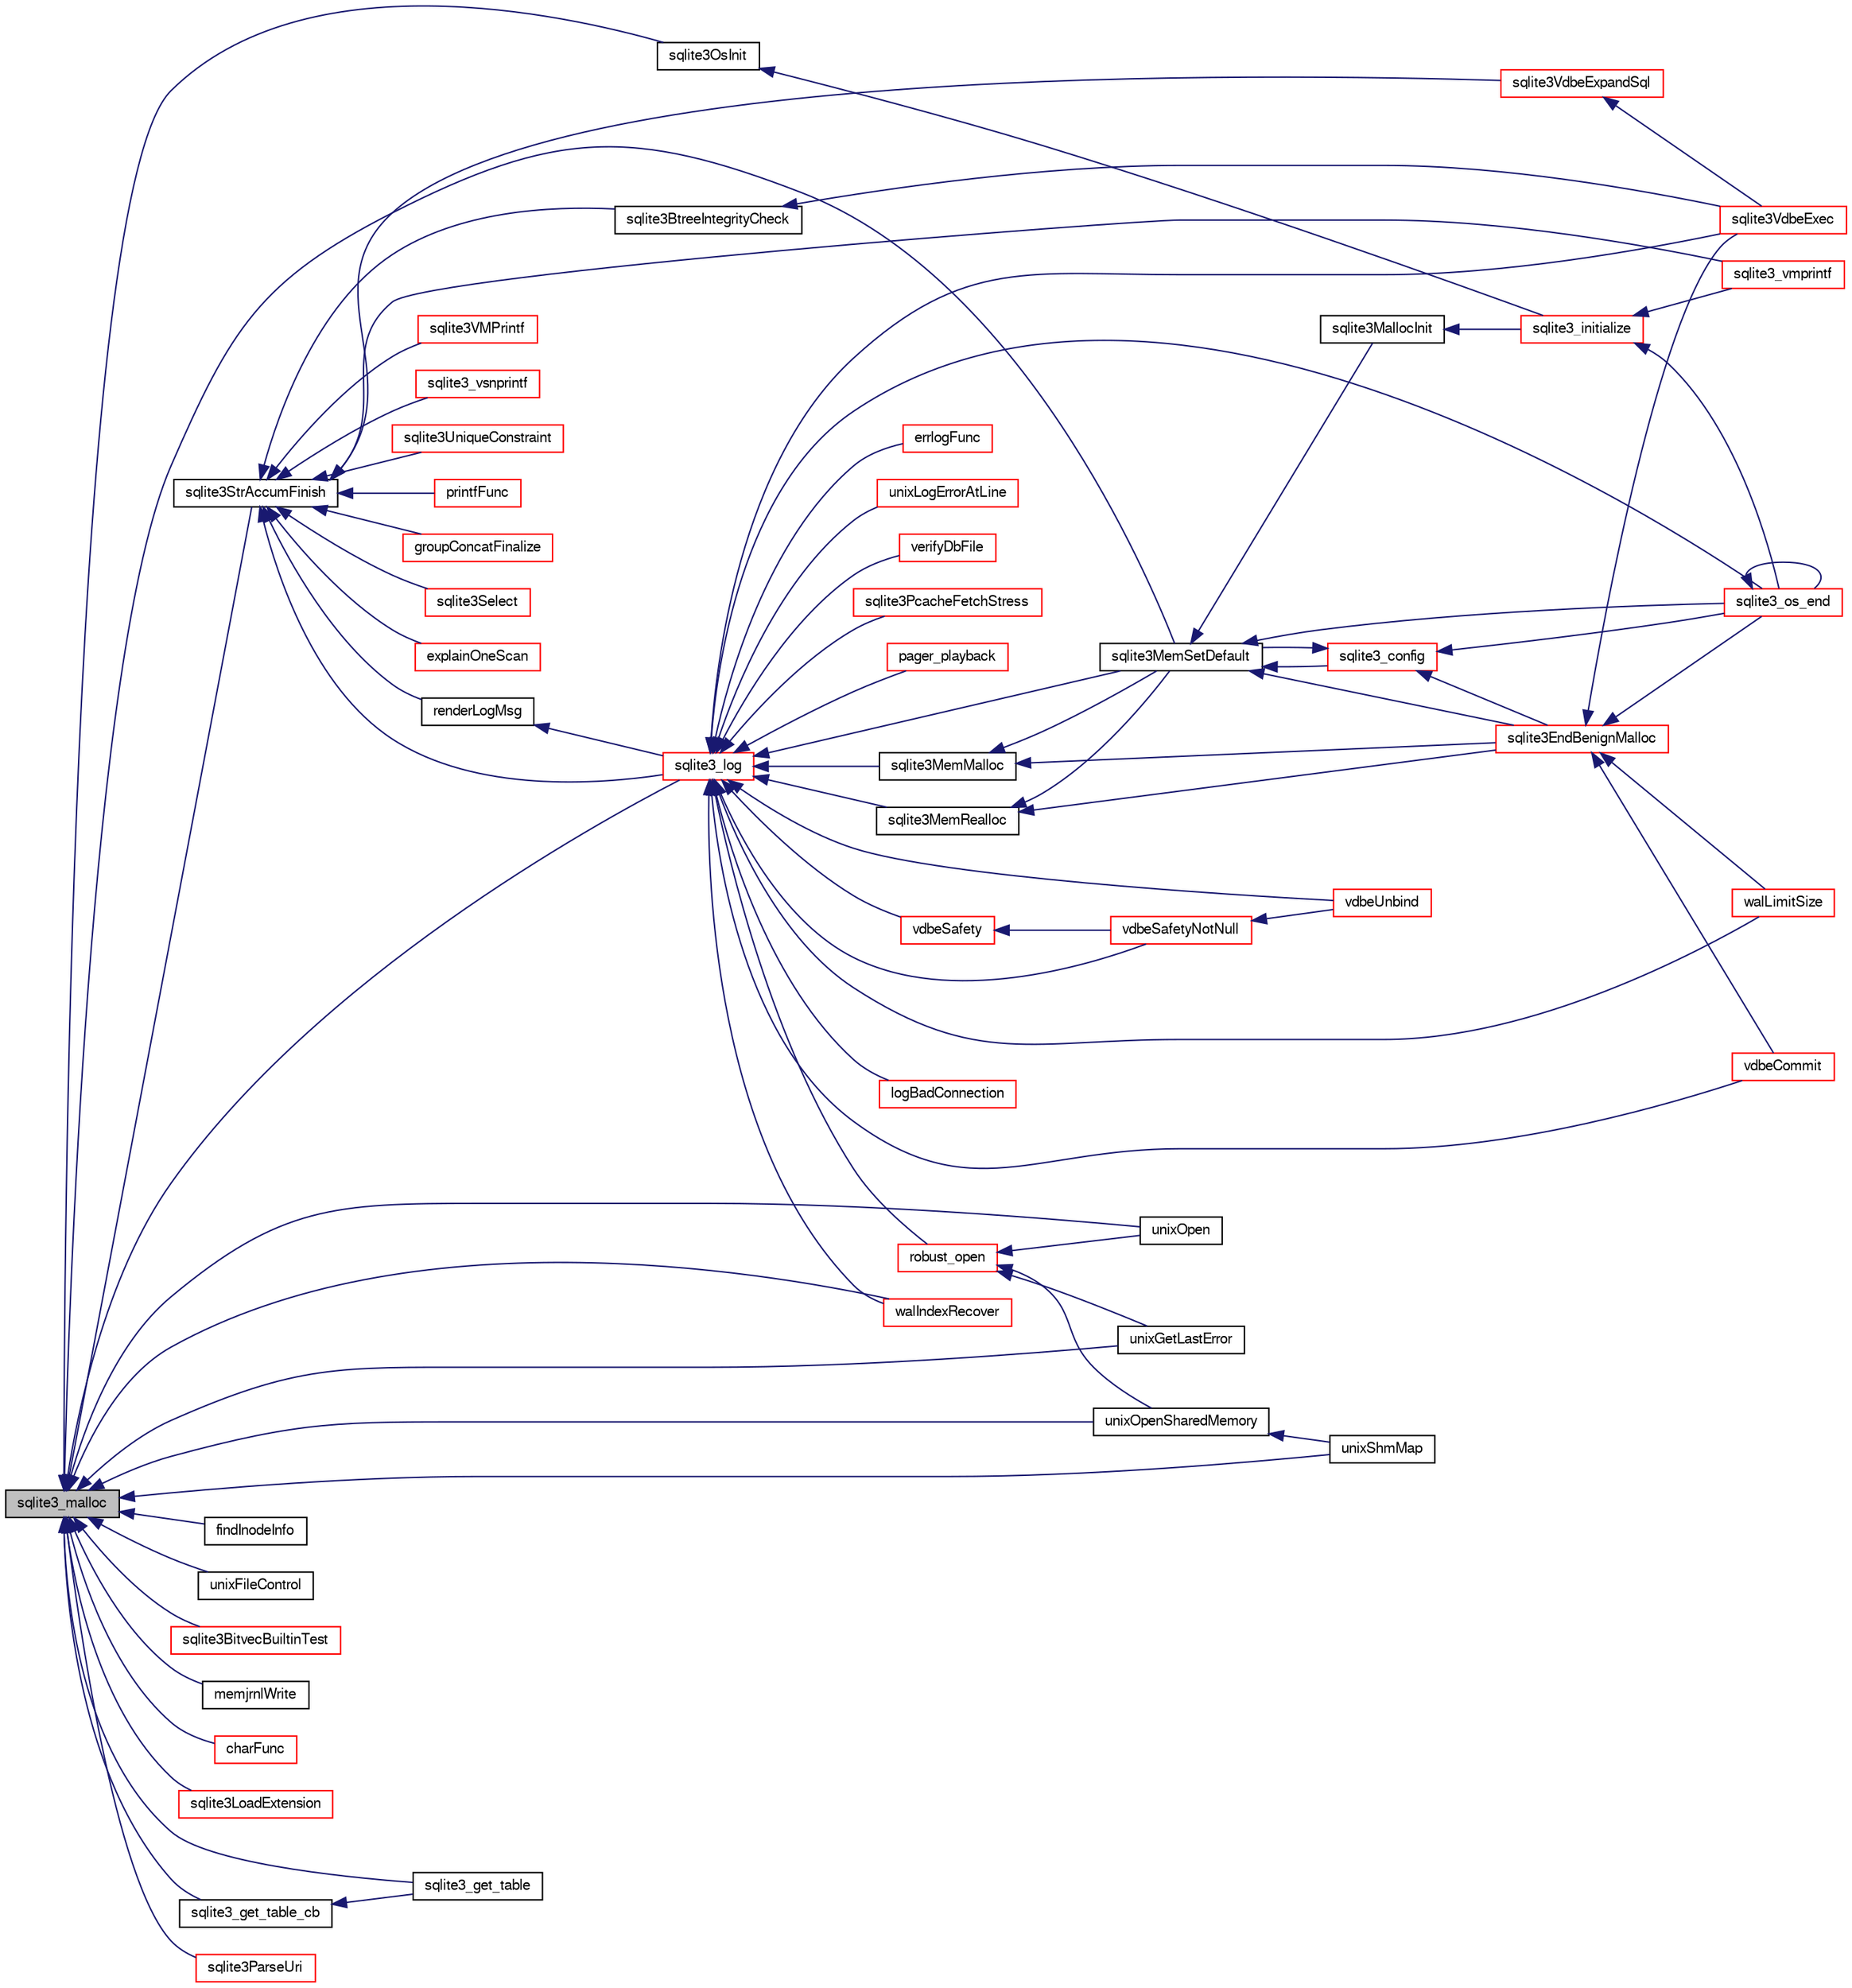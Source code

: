 digraph "sqlite3_malloc"
{
  edge [fontname="FreeSans",fontsize="10",labelfontname="FreeSans",labelfontsize="10"];
  node [fontname="FreeSans",fontsize="10",shape=record];
  rankdir="LR";
  Node342620 [label="sqlite3_malloc",height=0.2,width=0.4,color="black", fillcolor="grey75", style="filled", fontcolor="black"];
  Node342620 -> Node342621 [dir="back",color="midnightblue",fontsize="10",style="solid",fontname="FreeSans"];
  Node342621 [label="sqlite3OsInit",height=0.2,width=0.4,color="black", fillcolor="white", style="filled",URL="$sqlite3_8c.html#afeaa886fe1ca086a30fd278b1d069762"];
  Node342621 -> Node342622 [dir="back",color="midnightblue",fontsize="10",style="solid",fontname="FreeSans"];
  Node342622 [label="sqlite3_initialize",height=0.2,width=0.4,color="red", fillcolor="white", style="filled",URL="$sqlite3_8h.html#ab0c0ee2d5d4cf8b28e9572296a8861df"];
  Node342622 -> Node343185 [dir="back",color="midnightblue",fontsize="10",style="solid",fontname="FreeSans"];
  Node343185 [label="sqlite3_vmprintf",height=0.2,width=0.4,color="red", fillcolor="white", style="filled",URL="$sqlite3_8h.html#ac240de67ddf003828f16a6d9dd3fa3ca"];
  Node342622 -> Node342629 [dir="back",color="midnightblue",fontsize="10",style="solid",fontname="FreeSans"];
  Node342629 [label="sqlite3_os_end",height=0.2,width=0.4,color="red", fillcolor="white", style="filled",URL="$sqlite3_8h.html#a2288c95881ecca13d994e42b6a958906"];
  Node342629 -> Node342629 [dir="back",color="midnightblue",fontsize="10",style="solid",fontname="FreeSans"];
  Node342620 -> Node343106 [dir="back",color="midnightblue",fontsize="10",style="solid",fontname="FreeSans"];
  Node343106 [label="sqlite3MemSetDefault",height=0.2,width=0.4,color="black", fillcolor="white", style="filled",URL="$sqlite3_8c.html#a162fbfd727e92c5f8f72625b5ff62549"];
  Node343106 -> Node343042 [dir="back",color="midnightblue",fontsize="10",style="solid",fontname="FreeSans"];
  Node343042 [label="sqlite3EndBenignMalloc",height=0.2,width=0.4,color="red", fillcolor="white", style="filled",URL="$sqlite3_8c.html#a4582127cc64d483dc66c7acf9d8d8fbb"];
  Node343042 -> Node342629 [dir="back",color="midnightblue",fontsize="10",style="solid",fontname="FreeSans"];
  Node343042 -> Node343097 [dir="back",color="midnightblue",fontsize="10",style="solid",fontname="FreeSans"];
  Node343097 [label="walLimitSize",height=0.2,width=0.4,color="red", fillcolor="white", style="filled",URL="$sqlite3_8c.html#a7d814227c8fb4a3441c42e9f2fdade3b"];
  Node343042 -> Node342907 [dir="back",color="midnightblue",fontsize="10",style="solid",fontname="FreeSans"];
  Node342907 [label="vdbeCommit",height=0.2,width=0.4,color="red", fillcolor="white", style="filled",URL="$sqlite3_8c.html#a5d7f1e0625451b987728f600cfe1b92d"];
  Node343042 -> Node342638 [dir="back",color="midnightblue",fontsize="10",style="solid",fontname="FreeSans"];
  Node342638 [label="sqlite3VdbeExec",height=0.2,width=0.4,color="red", fillcolor="white", style="filled",URL="$sqlite3_8c.html#a8ce40a614bdc56719c4d642b1e4dfb21"];
  Node343106 -> Node343107 [dir="back",color="midnightblue",fontsize="10",style="solid",fontname="FreeSans"];
  Node343107 [label="sqlite3MallocInit",height=0.2,width=0.4,color="black", fillcolor="white", style="filled",URL="$sqlite3_8c.html#a9e06f9e7cad0d83ce80ab493c9533552"];
  Node343107 -> Node342622 [dir="back",color="midnightblue",fontsize="10",style="solid",fontname="FreeSans"];
  Node343106 -> Node342629 [dir="back",color="midnightblue",fontsize="10",style="solid",fontname="FreeSans"];
  Node343106 -> Node343041 [dir="back",color="midnightblue",fontsize="10",style="solid",fontname="FreeSans"];
  Node343041 [label="sqlite3_config",height=0.2,width=0.4,color="red", fillcolor="white", style="filled",URL="$sqlite3_8h.html#a74ad420b6f26bc06a04ff6ecec8a8c91"];
  Node343041 -> Node343042 [dir="back",color="midnightblue",fontsize="10",style="solid",fontname="FreeSans"];
  Node343041 -> Node343106 [dir="back",color="midnightblue",fontsize="10",style="solid",fontname="FreeSans"];
  Node343041 -> Node342629 [dir="back",color="midnightblue",fontsize="10",style="solid",fontname="FreeSans"];
  Node342620 -> Node343111 [dir="back",color="midnightblue",fontsize="10",style="solid",fontname="FreeSans"];
  Node343111 [label="sqlite3StrAccumFinish",height=0.2,width=0.4,color="black", fillcolor="white", style="filled",URL="$sqlite3_8c.html#adb7f26b10ac1b847db6f000ef4c2e2ba"];
  Node343111 -> Node343112 [dir="back",color="midnightblue",fontsize="10",style="solid",fontname="FreeSans"];
  Node343112 [label="sqlite3VMPrintf",height=0.2,width=0.4,color="red", fillcolor="white", style="filled",URL="$sqlite3_8c.html#a05535d0982ef06fbc2ee8195ebbae689"];
  Node343111 -> Node343185 [dir="back",color="midnightblue",fontsize="10",style="solid",fontname="FreeSans"];
  Node343111 -> Node343193 [dir="back",color="midnightblue",fontsize="10",style="solid",fontname="FreeSans"];
  Node343193 [label="sqlite3_vsnprintf",height=0.2,width=0.4,color="red", fillcolor="white", style="filled",URL="$sqlite3_8h.html#a095af9d57b6df1b95a77df71b9bce062"];
  Node343111 -> Node343295 [dir="back",color="midnightblue",fontsize="10",style="solid",fontname="FreeSans"];
  Node343295 [label="renderLogMsg",height=0.2,width=0.4,color="black", fillcolor="white", style="filled",URL="$sqlite3_8c.html#a7a02b43ce0a27bb52085c7f446d115af"];
  Node343295 -> Node343296 [dir="back",color="midnightblue",fontsize="10",style="solid",fontname="FreeSans"];
  Node343296 [label="sqlite3_log",height=0.2,width=0.4,color="red", fillcolor="white", style="filled",URL="$sqlite3_8h.html#a298c9699bf9c143662c6b1fec4b2dc3b"];
  Node343296 -> Node343297 [dir="back",color="midnightblue",fontsize="10",style="solid",fontname="FreeSans"];
  Node343297 [label="sqlite3MemMalloc",height=0.2,width=0.4,color="black", fillcolor="white", style="filled",URL="$sqlite3_8c.html#a53157f1a669f949332f44ca9f15c0a43"];
  Node343297 -> Node343042 [dir="back",color="midnightblue",fontsize="10",style="solid",fontname="FreeSans"];
  Node343297 -> Node343106 [dir="back",color="midnightblue",fontsize="10",style="solid",fontname="FreeSans"];
  Node343296 -> Node343298 [dir="back",color="midnightblue",fontsize="10",style="solid",fontname="FreeSans"];
  Node343298 [label="sqlite3MemRealloc",height=0.2,width=0.4,color="black", fillcolor="white", style="filled",URL="$sqlite3_8c.html#addd043cc5742c3b0cf536763cd4e6948"];
  Node343298 -> Node343042 [dir="back",color="midnightblue",fontsize="10",style="solid",fontname="FreeSans"];
  Node343298 -> Node343106 [dir="back",color="midnightblue",fontsize="10",style="solid",fontname="FreeSans"];
  Node343296 -> Node343106 [dir="back",color="midnightblue",fontsize="10",style="solid",fontname="FreeSans"];
  Node343296 -> Node343299 [dir="back",color="midnightblue",fontsize="10",style="solid",fontname="FreeSans"];
  Node343299 [label="logBadConnection",height=0.2,width=0.4,color="red", fillcolor="white", style="filled",URL="$sqlite3_8c.html#a8aa249fac852b22bb1227e2bc2921f11"];
  Node343296 -> Node343305 [dir="back",color="midnightblue",fontsize="10",style="solid",fontname="FreeSans"];
  Node343305 [label="robust_open",height=0.2,width=0.4,color="red", fillcolor="white", style="filled",URL="$sqlite3_8c.html#a0eb989e531821c6a1deb85a3ba0021c0"];
  Node343305 -> Node343036 [dir="back",color="midnightblue",fontsize="10",style="solid",fontname="FreeSans"];
  Node343036 [label="unixOpenSharedMemory",height=0.2,width=0.4,color="black", fillcolor="white", style="filled",URL="$sqlite3_8c.html#a30775afa2e08ca6ddc7853326afed7c7"];
  Node343036 -> Node343037 [dir="back",color="midnightblue",fontsize="10",style="solid",fontname="FreeSans"];
  Node343037 [label="unixShmMap",height=0.2,width=0.4,color="black", fillcolor="white", style="filled",URL="$sqlite3_8c.html#aeaa77f0ab08a4f4ee5f86e8c9727e974"];
  Node343305 -> Node342628 [dir="back",color="midnightblue",fontsize="10",style="solid",fontname="FreeSans"];
  Node342628 [label="unixOpen",height=0.2,width=0.4,color="black", fillcolor="white", style="filled",URL="$sqlite3_8c.html#a8ed5efc47b6e14f7805cd1bb9b215775"];
  Node343305 -> Node343207 [dir="back",color="midnightblue",fontsize="10",style="solid",fontname="FreeSans"];
  Node343207 [label="unixGetLastError",height=0.2,width=0.4,color="black", fillcolor="white", style="filled",URL="$sqlite3_8c.html#aed1e42f49d74b419c3c85b559dd61240"];
  Node343296 -> Node343307 [dir="back",color="midnightblue",fontsize="10",style="solid",fontname="FreeSans"];
  Node343307 [label="unixLogErrorAtLine",height=0.2,width=0.4,color="red", fillcolor="white", style="filled",URL="$sqlite3_8c.html#a23b4a35445d08fc62ef2d5c3d56c1640"];
  Node343296 -> Node343321 [dir="back",color="midnightblue",fontsize="10",style="solid",fontname="FreeSans"];
  Node343321 [label="verifyDbFile",height=0.2,width=0.4,color="red", fillcolor="white", style="filled",URL="$sqlite3_8c.html#a0ff620ba7a3e7e727c37c0b172d12c66"];
  Node343296 -> Node342629 [dir="back",color="midnightblue",fontsize="10",style="solid",fontname="FreeSans"];
  Node343296 -> Node343322 [dir="back",color="midnightblue",fontsize="10",style="solid",fontname="FreeSans"];
  Node343322 [label="sqlite3PcacheFetchStress",height=0.2,width=0.4,color="red", fillcolor="white", style="filled",URL="$sqlite3_8c.html#a83644ab4d77e1649ae5336b659edb351"];
  Node343296 -> Node342973 [dir="back",color="midnightblue",fontsize="10",style="solid",fontname="FreeSans"];
  Node342973 [label="pager_playback",height=0.2,width=0.4,color="red", fillcolor="white", style="filled",URL="$sqlite3_8c.html#a9d9a750a9fc76eb4b668c8a16b164a65"];
  Node343296 -> Node343224 [dir="back",color="midnightblue",fontsize="10",style="solid",fontname="FreeSans"];
  Node343224 [label="walIndexRecover",height=0.2,width=0.4,color="red", fillcolor="white", style="filled",URL="$sqlite3_8c.html#ab4ee99f3710323acbeb6c495dd18d205"];
  Node343296 -> Node343097 [dir="back",color="midnightblue",fontsize="10",style="solid",fontname="FreeSans"];
  Node343296 -> Node342907 [dir="back",color="midnightblue",fontsize="10",style="solid",fontname="FreeSans"];
  Node343296 -> Node343323 [dir="back",color="midnightblue",fontsize="10",style="solid",fontname="FreeSans"];
  Node343323 [label="vdbeSafety",height=0.2,width=0.4,color="red", fillcolor="white", style="filled",URL="$sqlite3_8c.html#ad376f1aa66b2801fa8fb2fb134f370fd"];
  Node343323 -> Node343324 [dir="back",color="midnightblue",fontsize="10",style="solid",fontname="FreeSans"];
  Node343324 [label="vdbeSafetyNotNull",height=0.2,width=0.4,color="red", fillcolor="white", style="filled",URL="$sqlite3_8c.html#a018448275e86f09d8af8033cec4cafdf"];
  Node343324 -> Node343325 [dir="back",color="midnightblue",fontsize="10",style="solid",fontname="FreeSans"];
  Node343325 [label="vdbeUnbind",height=0.2,width=0.4,color="red", fillcolor="white", style="filled",URL="$sqlite3_8c.html#ae3ca3d8a878660305a0efd0c73c9f064"];
  Node343296 -> Node343324 [dir="back",color="midnightblue",fontsize="10",style="solid",fontname="FreeSans"];
  Node343296 -> Node343325 [dir="back",color="midnightblue",fontsize="10",style="solid",fontname="FreeSans"];
  Node343296 -> Node342638 [dir="back",color="midnightblue",fontsize="10",style="solid",fontname="FreeSans"];
  Node343296 -> Node343338 [dir="back",color="midnightblue",fontsize="10",style="solid",fontname="FreeSans"];
  Node343338 [label="errlogFunc",height=0.2,width=0.4,color="red", fillcolor="white", style="filled",URL="$sqlite3_8c.html#a56d5c8e1f0a43e4c9f8864c27065393f"];
  Node343111 -> Node343296 [dir="back",color="midnightblue",fontsize="10",style="solid",fontname="FreeSans"];
  Node343111 -> Node343000 [dir="back",color="midnightblue",fontsize="10",style="solid",fontname="FreeSans"];
  Node343000 [label="sqlite3BtreeIntegrityCheck",height=0.2,width=0.4,color="black", fillcolor="white", style="filled",URL="$sqlite3_8c.html#aa00011902d9e5ba26452d147c43fa1d8"];
  Node343000 -> Node342638 [dir="back",color="midnightblue",fontsize="10",style="solid",fontname="FreeSans"];
  Node343111 -> Node343343 [dir="back",color="midnightblue",fontsize="10",style="solid",fontname="FreeSans"];
  Node343343 [label="sqlite3VdbeExpandSql",height=0.2,width=0.4,color="red", fillcolor="white", style="filled",URL="$sqlite3_8c.html#a5a497837d5d69b92e7bca23673589c69"];
  Node343343 -> Node342638 [dir="back",color="midnightblue",fontsize="10",style="solid",fontname="FreeSans"];
  Node343111 -> Node343373 [dir="back",color="midnightblue",fontsize="10",style="solid",fontname="FreeSans"];
  Node343373 [label="sqlite3UniqueConstraint",height=0.2,width=0.4,color="red", fillcolor="white", style="filled",URL="$sqlite3_8c.html#a4e35c041bf7710b6f3e2db6d86e86d7a"];
  Node343111 -> Node343344 [dir="back",color="midnightblue",fontsize="10",style="solid",fontname="FreeSans"];
  Node343344 [label="printfFunc",height=0.2,width=0.4,color="red", fillcolor="white", style="filled",URL="$sqlite3_8c.html#a80ca21d434c7c5b6668bee721331dda8"];
  Node343111 -> Node343374 [dir="back",color="midnightblue",fontsize="10",style="solid",fontname="FreeSans"];
  Node343374 [label="groupConcatFinalize",height=0.2,width=0.4,color="red", fillcolor="white", style="filled",URL="$sqlite3_8c.html#afb7efd138b3092aa6a3e92e7f54b0f6a"];
  Node343111 -> Node342717 [dir="back",color="midnightblue",fontsize="10",style="solid",fontname="FreeSans"];
  Node342717 [label="sqlite3Select",height=0.2,width=0.4,color="red", fillcolor="white", style="filled",URL="$sqlite3_8c.html#a2465ee8c956209ba4b272477b7c21a45"];
  Node343111 -> Node343346 [dir="back",color="midnightblue",fontsize="10",style="solid",fontname="FreeSans"];
  Node343346 [label="explainOneScan",height=0.2,width=0.4,color="red", fillcolor="white", style="filled",URL="$sqlite3_8c.html#ae5281c97cc6f8cd02effffe937725524"];
  Node342620 -> Node343296 [dir="back",color="midnightblue",fontsize="10",style="solid",fontname="FreeSans"];
  Node342620 -> Node343375 [dir="back",color="midnightblue",fontsize="10",style="solid",fontname="FreeSans"];
  Node343375 [label="findInodeInfo",height=0.2,width=0.4,color="black", fillcolor="white", style="filled",URL="$sqlite3_8c.html#ac92c39062e69a79c4a62dfd55242c782"];
  Node342620 -> Node342627 [dir="back",color="midnightblue",fontsize="10",style="solid",fontname="FreeSans"];
  Node342627 [label="unixFileControl",height=0.2,width=0.4,color="black", fillcolor="white", style="filled",URL="$sqlite3_8c.html#ad71f213fa385cc58f307cefd953c03ae"];
  Node342620 -> Node343036 [dir="back",color="midnightblue",fontsize="10",style="solid",fontname="FreeSans"];
  Node342620 -> Node343037 [dir="back",color="midnightblue",fontsize="10",style="solid",fontname="FreeSans"];
  Node342620 -> Node342628 [dir="back",color="midnightblue",fontsize="10",style="solid",fontname="FreeSans"];
  Node342620 -> Node343207 [dir="back",color="midnightblue",fontsize="10",style="solid",fontname="FreeSans"];
  Node342620 -> Node342631 [dir="back",color="midnightblue",fontsize="10",style="solid",fontname="FreeSans"];
  Node342631 [label="sqlite3BitvecBuiltinTest",height=0.2,width=0.4,color="red", fillcolor="white", style="filled",URL="$sqlite3_8c.html#a9b4e3e921ce1ede6f10a9106c034ff9b"];
  Node342620 -> Node343224 [dir="back",color="midnightblue",fontsize="10",style="solid",fontname="FreeSans"];
  Node342620 -> Node343376 [dir="back",color="midnightblue",fontsize="10",style="solid",fontname="FreeSans"];
  Node343376 [label="memjrnlWrite",height=0.2,width=0.4,color="black", fillcolor="white", style="filled",URL="$sqlite3_8c.html#af8bd7d5d7eafce5542f8de300a120c47"];
  Node342620 -> Node343377 [dir="back",color="midnightblue",fontsize="10",style="solid",fontname="FreeSans"];
  Node343377 [label="charFunc",height=0.2,width=0.4,color="red", fillcolor="white", style="filled",URL="$sqlite3_8c.html#ab9b72ce47fcea3c3b92e816435a0fd91"];
  Node342620 -> Node343189 [dir="back",color="midnightblue",fontsize="10",style="solid",fontname="FreeSans"];
  Node343189 [label="sqlite3LoadExtension",height=0.2,width=0.4,color="red", fillcolor="white", style="filled",URL="$sqlite3_8c.html#a3b46232455de4779a67c63b2c9004245"];
  Node342620 -> Node343192 [dir="back",color="midnightblue",fontsize="10",style="solid",fontname="FreeSans"];
  Node343192 [label="sqlite3_get_table_cb",height=0.2,width=0.4,color="black", fillcolor="white", style="filled",URL="$sqlite3_8c.html#a1dbaba1b543953c0dade97357c5866b1"];
  Node343192 -> Node342832 [dir="back",color="midnightblue",fontsize="10",style="solid",fontname="FreeSans"];
  Node342832 [label="sqlite3_get_table",height=0.2,width=0.4,color="black", fillcolor="white", style="filled",URL="$sqlite3_8h.html#a5effeac4e12df57beaa35c5be1f61579"];
  Node342620 -> Node342832 [dir="back",color="midnightblue",fontsize="10",style="solid",fontname="FreeSans"];
  Node342620 -> Node343031 [dir="back",color="midnightblue",fontsize="10",style="solid",fontname="FreeSans"];
  Node343031 [label="sqlite3ParseUri",height=0.2,width=0.4,color="red", fillcolor="white", style="filled",URL="$sqlite3_8c.html#aaa912f29a67460d8b2186c97056e8767"];
}

